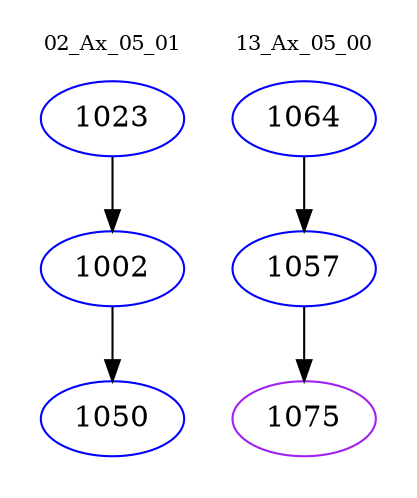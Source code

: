 digraph{
subgraph cluster_0 {
color = white
label = "02_Ax_05_01";
fontsize=10;
T0_1023 [label="1023", color="blue"]
T0_1023 -> T0_1002 [color="black"]
T0_1002 [label="1002", color="blue"]
T0_1002 -> T0_1050 [color="black"]
T0_1050 [label="1050", color="blue"]
}
subgraph cluster_1 {
color = white
label = "13_Ax_05_00";
fontsize=10;
T1_1064 [label="1064", color="blue"]
T1_1064 -> T1_1057 [color="black"]
T1_1057 [label="1057", color="blue"]
T1_1057 -> T1_1075 [color="black"]
T1_1075 [label="1075", color="purple"]
}
}
